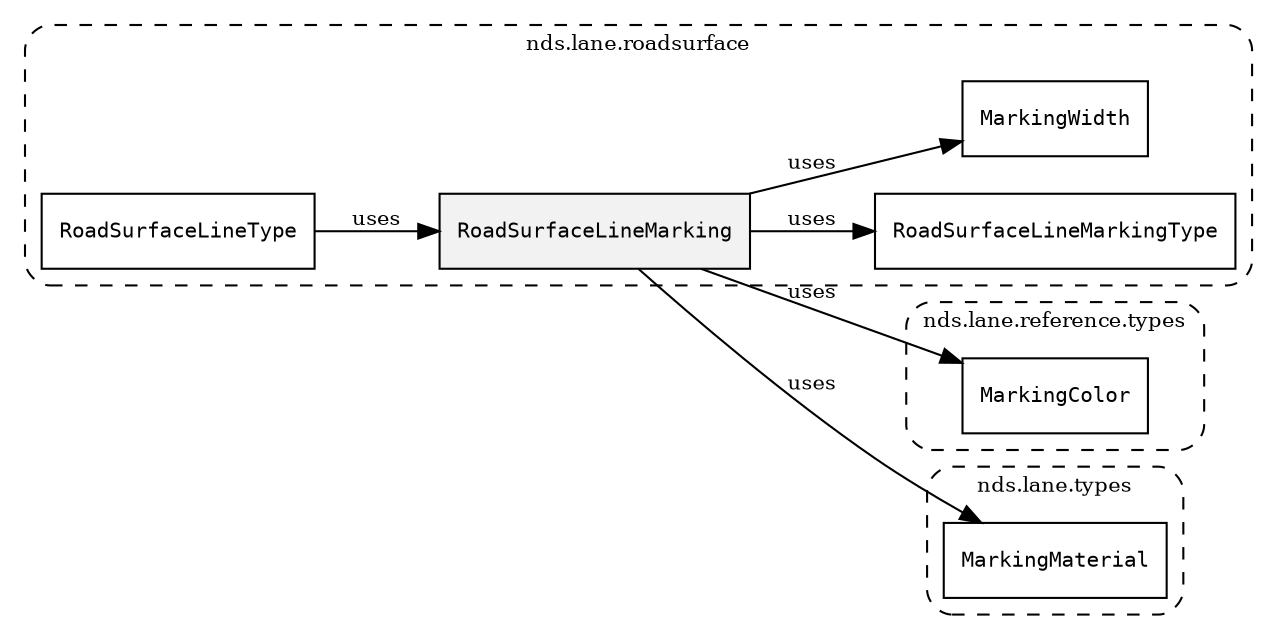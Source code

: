 /**
 * This dot file creates symbol collaboration diagram for RoadSurfaceLineMarking.
 */
digraph ZSERIO
{
    node [shape=box, fontsize=10];
    rankdir="LR";
    fontsize=10;
    tooltip="RoadSurfaceLineMarking collaboration diagram";

    subgraph "cluster_nds.lane.roadsurface"
    {
        style="dashed, rounded";
        label="nds.lane.roadsurface";
        tooltip="Package nds.lane.roadsurface";
        href="../../../content/packages/nds.lane.roadsurface.html#Package-nds-lane-roadsurface";
        target="_parent";

        "RoadSurfaceLineMarking" [style="filled", fillcolor="#0000000D", target="_parent", label=<<font face="monospace"><table align="center" border="0" cellspacing="0" cellpadding="0"><tr><td href="../../../content/packages/nds.lane.roadsurface.html#Structure-RoadSurfaceLineMarking" title="Structure defined in nds.lane.roadsurface">RoadSurfaceLineMarking</td></tr></table></font>>];
        "RoadSurfaceLineMarkingType" [target="_parent", label=<<font face="monospace"><table align="center" border="0" cellspacing="0" cellpadding="0"><tr><td href="../../../content/packages/nds.lane.roadsurface.html#Enum-RoadSurfaceLineMarkingType" title="Enum defined in nds.lane.roadsurface">RoadSurfaceLineMarkingType</td></tr></table></font>>];
        "MarkingWidth" [target="_parent", label=<<font face="monospace"><table align="center" border="0" cellspacing="0" cellpadding="0"><tr><td href="../../../content/packages/nds.lane.roadsurface.html#Subtype-MarkingWidth" title="Subtype defined in nds.lane.roadsurface">MarkingWidth</td></tr></table></font>>];
        "RoadSurfaceLineType" [target="_parent", label=<<font face="monospace"><table align="center" border="0" cellspacing="0" cellpadding="0"><tr><td href="../../../content/packages/nds.lane.roadsurface.html#Structure-RoadSurfaceLineType" title="Structure defined in nds.lane.roadsurface">RoadSurfaceLineType</td></tr></table></font>>];
    }

    subgraph "cluster_nds.lane.reference.types"
    {
        style="dashed, rounded";
        label="nds.lane.reference.types";
        tooltip="Package nds.lane.reference.types";
        href="../../../content/packages/nds.lane.reference.types.html#Package-nds-lane-reference-types";
        target="_parent";

        "MarkingColor" [target="_parent", label=<<font face="monospace"><table align="center" border="0" cellspacing="0" cellpadding="0"><tr><td href="../../../content/packages/nds.lane.reference.types.html#Enum-MarkingColor" title="Enum defined in nds.lane.reference.types">MarkingColor</td></tr></table></font>>];
    }

    subgraph "cluster_nds.lane.types"
    {
        style="dashed, rounded";
        label="nds.lane.types";
        tooltip="Package nds.lane.types";
        href="../../../content/packages/nds.lane.types.html#Package-nds-lane-types";
        target="_parent";

        "MarkingMaterial" [target="_parent", label=<<font face="monospace"><table align="center" border="0" cellspacing="0" cellpadding="0"><tr><td href="../../../content/packages/nds.lane.types.html#Enum-MarkingMaterial" title="Enum defined in nds.lane.types">MarkingMaterial</td></tr></table></font>>];
    }

    "RoadSurfaceLineMarking" -> "RoadSurfaceLineMarkingType" [label="uses", fontsize=10];
    "RoadSurfaceLineMarking" -> "MarkingColor" [label="uses", fontsize=10];
    "RoadSurfaceLineMarking" -> "MarkingMaterial" [label="uses", fontsize=10];
    "RoadSurfaceLineMarking" -> "MarkingWidth" [label="uses", fontsize=10];
    "RoadSurfaceLineType" -> "RoadSurfaceLineMarking" [label="uses", fontsize=10];
}

